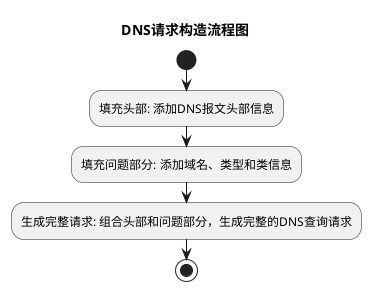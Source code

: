 @startuml
title DNS请求构造流程图

start

:填充头部: 添加DNS报文头部信息;
:填充问题部分: 添加域名、类型和类信息;
:生成完整请求: 组合头部和问题部分，生成完整的DNS查询请求;

stop
@enduml
